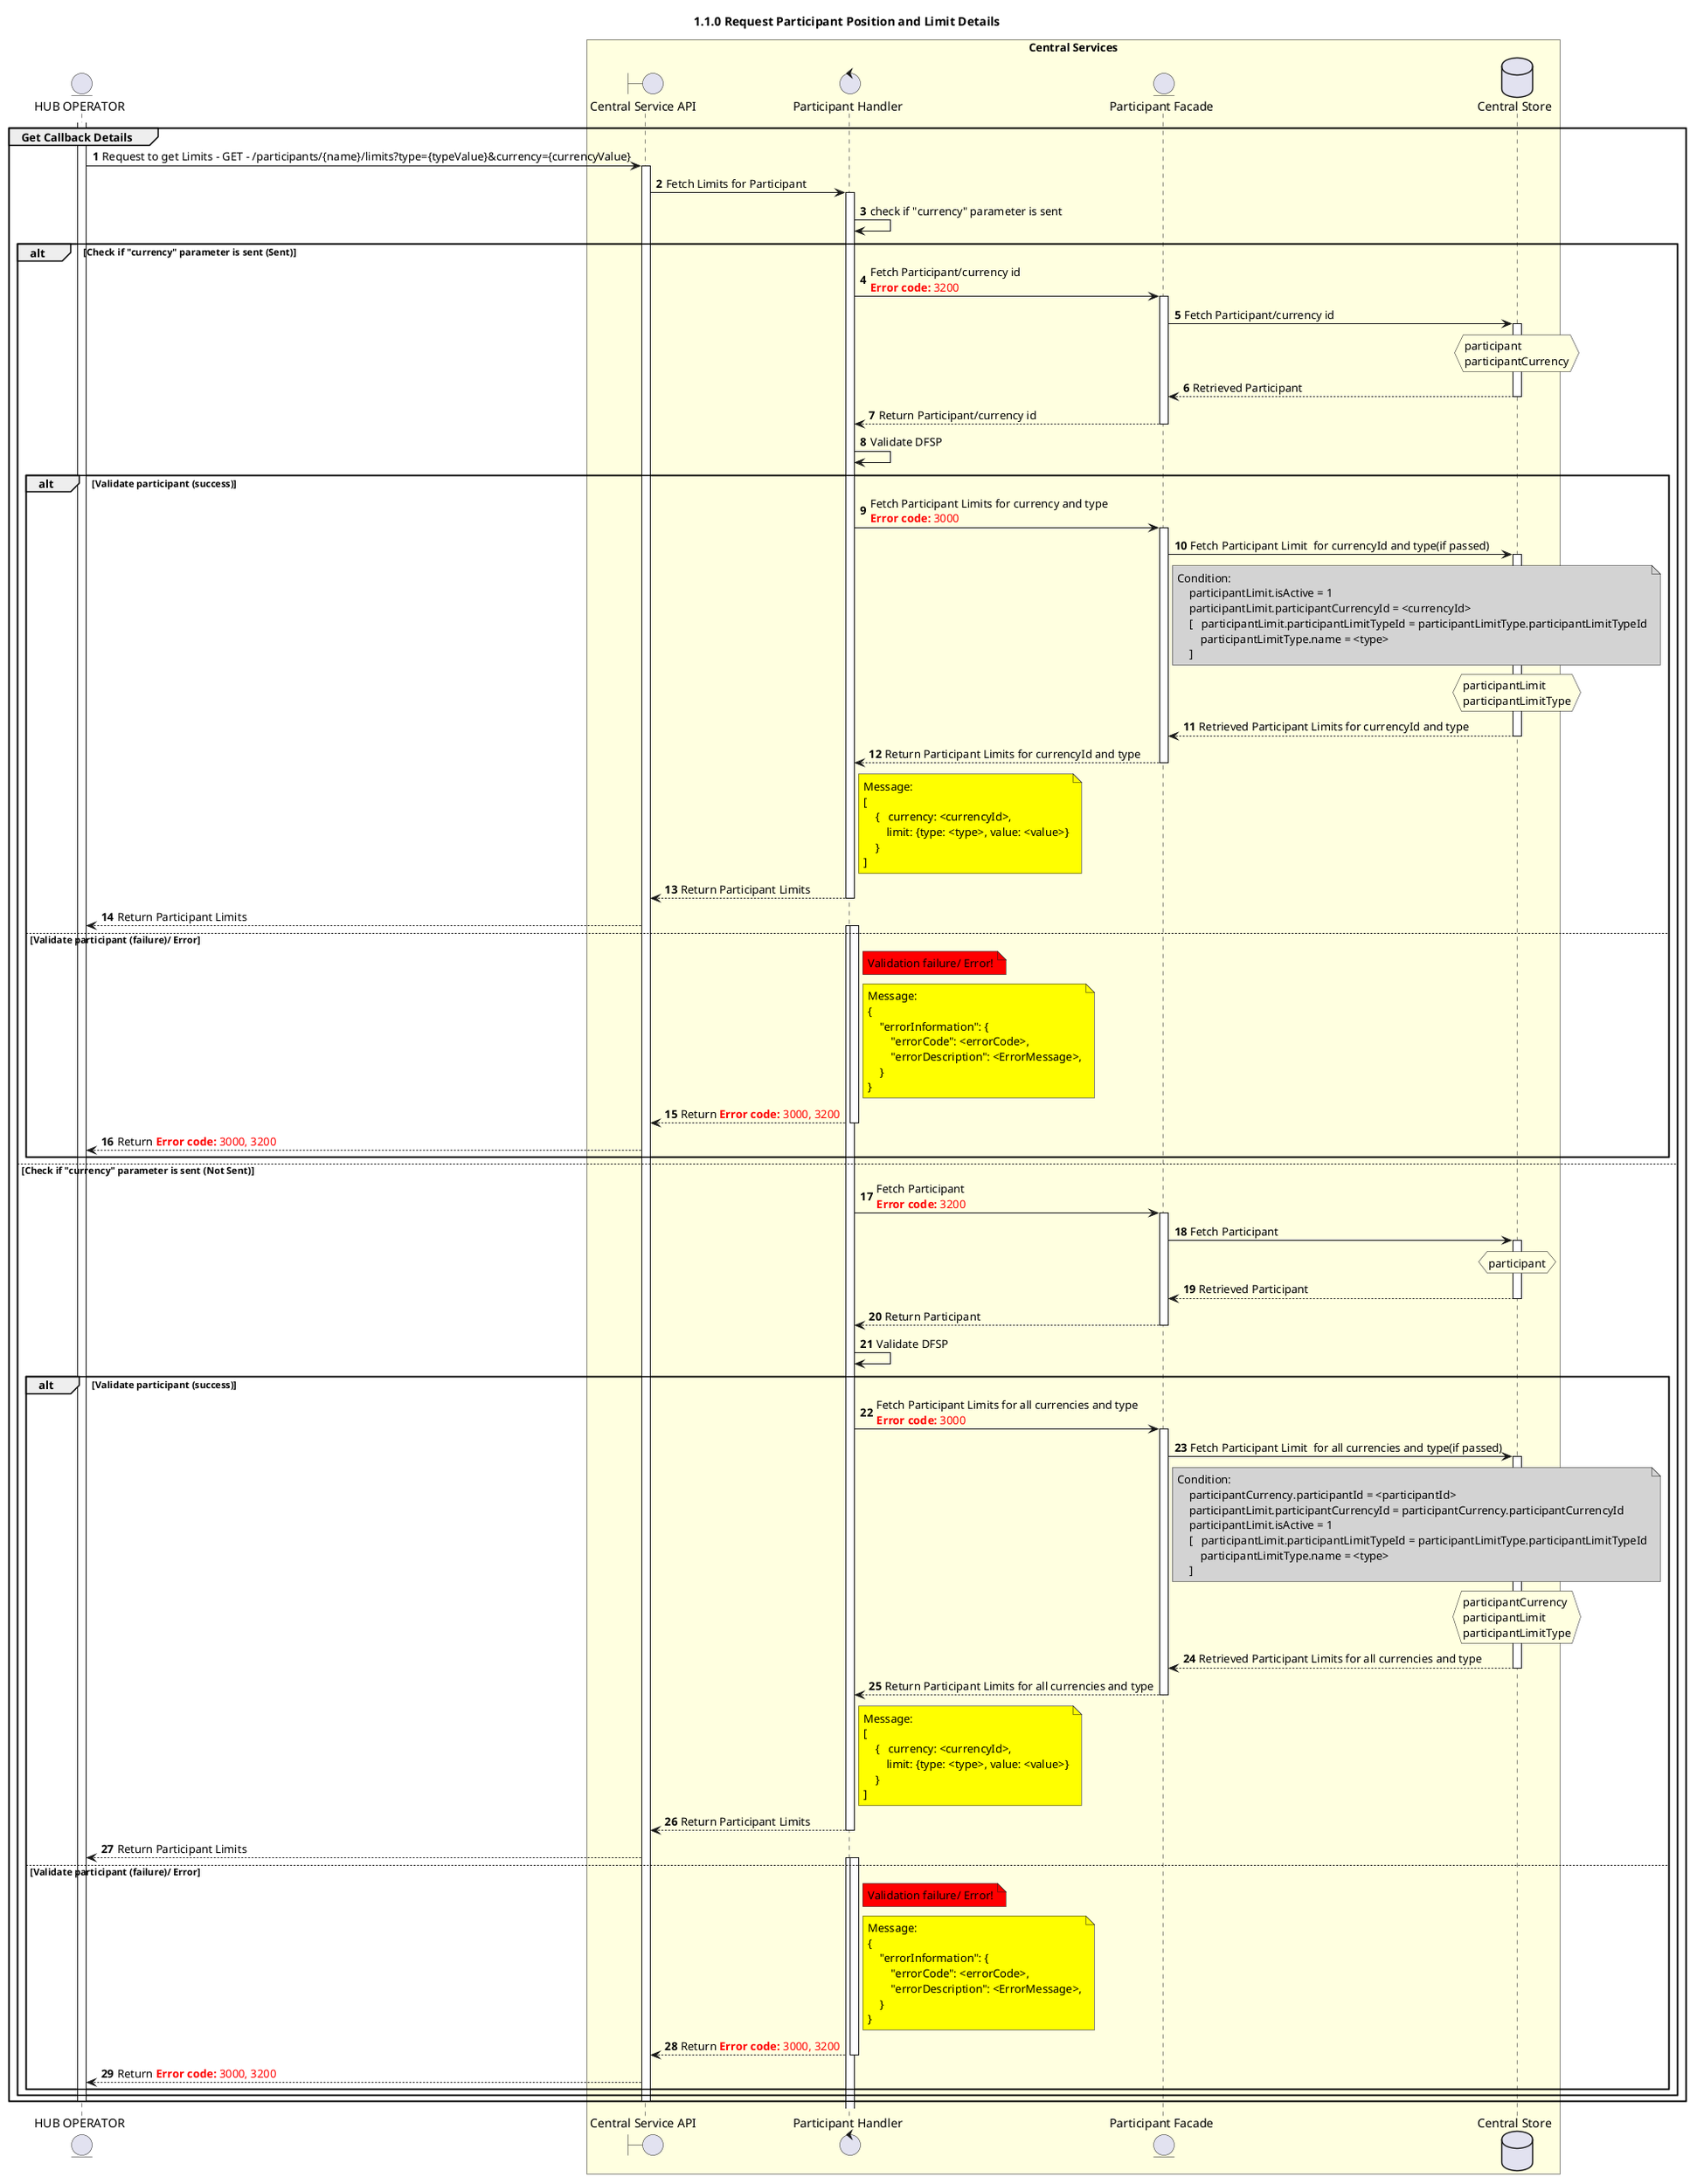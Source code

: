 /'*****
 License
 --------------
 Copyright © 2017 Bill & Melinda Gates Foundation
 The Mojaloop files are made available by the Bill & Melinda Gates Foundation under the Apache License, Version 2.0 (the "License") and you may not use these files except in compliance with the License. You may obtain a copy of the License at
 http://www.apache.org/licenses/LICENSE-2.0
 Unless required by applicable law or agreed to in writing, the Mojaloop files are distributed on an "AS IS" BASIS, WITHOUT WARRANTIES OR CONDITIONS OF ANY KIND, either express or implied. See the License for the specific language governing permissions and limitations under the License.
 Contributors
 --------------
 This is the official list of the Mojaloop project contributors for this file.
 Names of the original copyright holders (individuals or organizations)
 should be listed with a '*' in the first column. People who have
 contributed from an organization can be listed under the organization
 that actually holds the copyright for their contributions (see the
 Gates Foundation organization for an example). Those individuals should have
 their names indented and be marked with a '-'. Email address can be added
 optionally within square brackets <email>.
 * Gates Foundation
 - Name Surname <name.surname@gatesfoundation.com>

 * Shashikant Hirugade <shashikant.hirugade@modusbox.com>
 --------------
 ******'/

@startuml
' declate title
title 1.1.0 Request Participant Position and Limit Details

autonumber


' Actor Keys:
' boundary - APIs/Interfaces, etc
' collections - Kafka Topics
' control - Kafka Consumers
' entity - Database Access Objects
' database - Database Persistance Store

' declare actors
entity "HUB OPERATOR" as OPERATOR
boundary "Central Service API" as CSAPI
control "Participant Handler" as PARTICIPANT_HANDLER
entity "Central Service API" as CSAPI
entity "Participant Facade" as PARTICIPANT_DAO
database "Central Store" as DB

box "Central Services" #LightYellow
participant CSAPI
participant PARTICIPANT_HANDLER
participant PARTICIPANT_DAO
participant DB
end box

' start flow

activate OPERATOR
group Get Callback Details
    OPERATOR -> CSAPI: Request to get Limits - GET - /participants/{name}/limits?type={typeValue}&currency={currencyValue}
    activate CSAPI
    CSAPI -> PARTICIPANT_HANDLER: Fetch Limits for Participant
    activate PARTICIPANT_HANDLER
    PARTICIPANT_HANDLER -> PARTICIPANT_HANDLER: check if "currency" parameter is sent
    alt Check if "currency" parameter is sent (Sent)
        PARTICIPANT_HANDLER ->PARTICIPANT_DAO: Fetch Participant/currency id \n<color #FF0000><b>Error code:</b> 3200</color>

        activate PARTICIPANT_DAO
        PARTICIPANT_DAO ->DB: Fetch Participant/currency id
        activate DB
        hnote over DB #lightyellow
            participant
            participantCurrency
        end note
        DB --> PARTICIPANT_DAO: Retrieved Participant
        deactivate DB
        PARTICIPANT_DAO -->PARTICIPANT_HANDLER: Return Participant/currency id
        deactivate PARTICIPANT_DAO
        PARTICIPANT_HANDLER ->PARTICIPANT_HANDLER: Validate DFSP
        alt Validate participant (success)
            PARTICIPANT_HANDLER ->PARTICIPANT_DAO: Fetch Participant Limits for currency and type \n<color #FF0000><b>Error code:</b> 3000</color>
            activate PARTICIPANT_DAO
            PARTICIPANT_DAO ->DB: Fetch Participant Limit  for currencyId and type(if passed)
            note right of PARTICIPANT_DAO #lightgrey
            Condition:
                participantLimit.isActive = 1
                participantLimit.participantCurrencyId = <currencyId>
                [   participantLimit.participantLimitTypeId = participantLimitType.participantLimitTypeId
                    participantLimitType.name = <type>
                ]
            end note

            activate DB
            hnote over DB #lightyellow
                participantLimit
                participantLimitType
            end note
            DB --> PARTICIPANT_DAO: Retrieved Participant Limits for currencyId and type
            deactivate DB
            PARTICIPANT_DAO -->PARTICIPANT_HANDLER: Return Participant Limits for currencyId and type
            deactivate PARTICIPANT_DAO
            note right of PARTICIPANT_HANDLER #yellow
                Message:
                [   
                    {   currency: <currencyId>,
                        limit: {type: <type>, value: <value>}
                    }
                ]
            end note
            PARTICIPANT_HANDLER -->CSAPI: Return Participant Limits
            deactivate PARTICIPANT_HANDLER
            CSAPI -->OPERATOR: Return Participant Limits


        else Validate participant (failure)/ Error
                activate PARTICIPANT_HANDLER
                note right of PARTICIPANT_HANDLER #red: Validation failure/ Error!
                activate PARTICIPANT_HANDLER
                note right of PARTICIPANT_HANDLER #yellow
                    Message:
                    {
                        "errorInformation": {
                            "errorCode": <errorCode>,
                            "errorDescription": <ErrorMessage>,
                        }
                    }
                end note
                PARTICIPANT_HANDLER -->CSAPI: Return <color #FF0000><b>Error code:</b> 3000, 3200</color>
                deactivate PARTICIPANT_HANDLER
                CSAPI -->OPERATOR: Return <color #FF0000><b>Error code:</b> 3000, 3200</color>
        end

    else Check if "currency" parameter is sent (Not Sent)
        PARTICIPANT_HANDLER ->PARTICIPANT_DAO: Fetch Participant \n<color #FF0000><b>Error code:</b> 3200</color>

        activate PARTICIPANT_DAO
        PARTICIPANT_DAO ->DB: Fetch Participant
        activate DB
        hnote over DB #lightyellow
            participant
        end note
        DB --> PARTICIPANT_DAO: Retrieved Participant
        deactivate DB
        PARTICIPANT_DAO -->PARTICIPANT_HANDLER: Return Participant
        deactivate PARTICIPANT_DAO
        PARTICIPANT_HANDLER ->PARTICIPANT_HANDLER: Validate DFSP
        alt Validate participant (success)
            PARTICIPANT_HANDLER ->PARTICIPANT_DAO: Fetch Participant Limits for all currencies and type \n<color #FF0000><b>Error code:</b> 3000</color>
            activate PARTICIPANT_DAO
            PARTICIPANT_DAO ->DB: Fetch Participant Limit  for all currencies and type(if passed)
            note right of PARTICIPANT_DAO #lightgrey
            Condition:
                participantCurrency.participantId = <participantId>
                participantLimit.participantCurrencyId = participantCurrency.participantCurrencyId
                participantLimit.isActive = 1
                [   participantLimit.participantLimitTypeId = participantLimitType.participantLimitTypeId
                    participantLimitType.name = <type>
                ]
            end note

            activate DB
            hnote over DB #lightyellow
                participantCurrency
                participantLimit
                participantLimitType
            end note
            DB --> PARTICIPANT_DAO: Retrieved Participant Limits for all currencies and type
            deactivate DB
            PARTICIPANT_DAO -->PARTICIPANT_HANDLER: Return Participant Limits for all currencies and type
            deactivate PARTICIPANT_DAO
            note right of PARTICIPANT_HANDLER #yellow
                Message:
                [   
                    {   currency: <currencyId>,
                        limit: {type: <type>, value: <value>}
                    }
                ]
            end note
            PARTICIPANT_HANDLER -->CSAPI: Return Participant Limits
            deactivate PARTICIPANT_HANDLER
            CSAPI -->OPERATOR: Return Participant Limits


        else Validate participant (failure)/ Error
                activate PARTICIPANT_HANDLER
                note right of PARTICIPANT_HANDLER #red: Validation failure/ Error!
                activate PARTICIPANT_HANDLER
                note right of PARTICIPANT_HANDLER #yellow
                    Message:
                    {
                        "errorInformation": {
                            "errorCode": <errorCode>,
                            "errorDescription": <ErrorMessage>,
                        }
                    }
                end note
                PARTICIPANT_HANDLER -->CSAPI: Return <color #FF0000><b>Error code:</b> 3000, 3200</color>
                deactivate PARTICIPANT_HANDLER
                CSAPI -->OPERATOR: Return <color #FF0000><b>Error code:</b> 3000, 3200</color>
        end
    end


    deactivate CSAPI
    deactivate OPERATOR
end

@enduml

